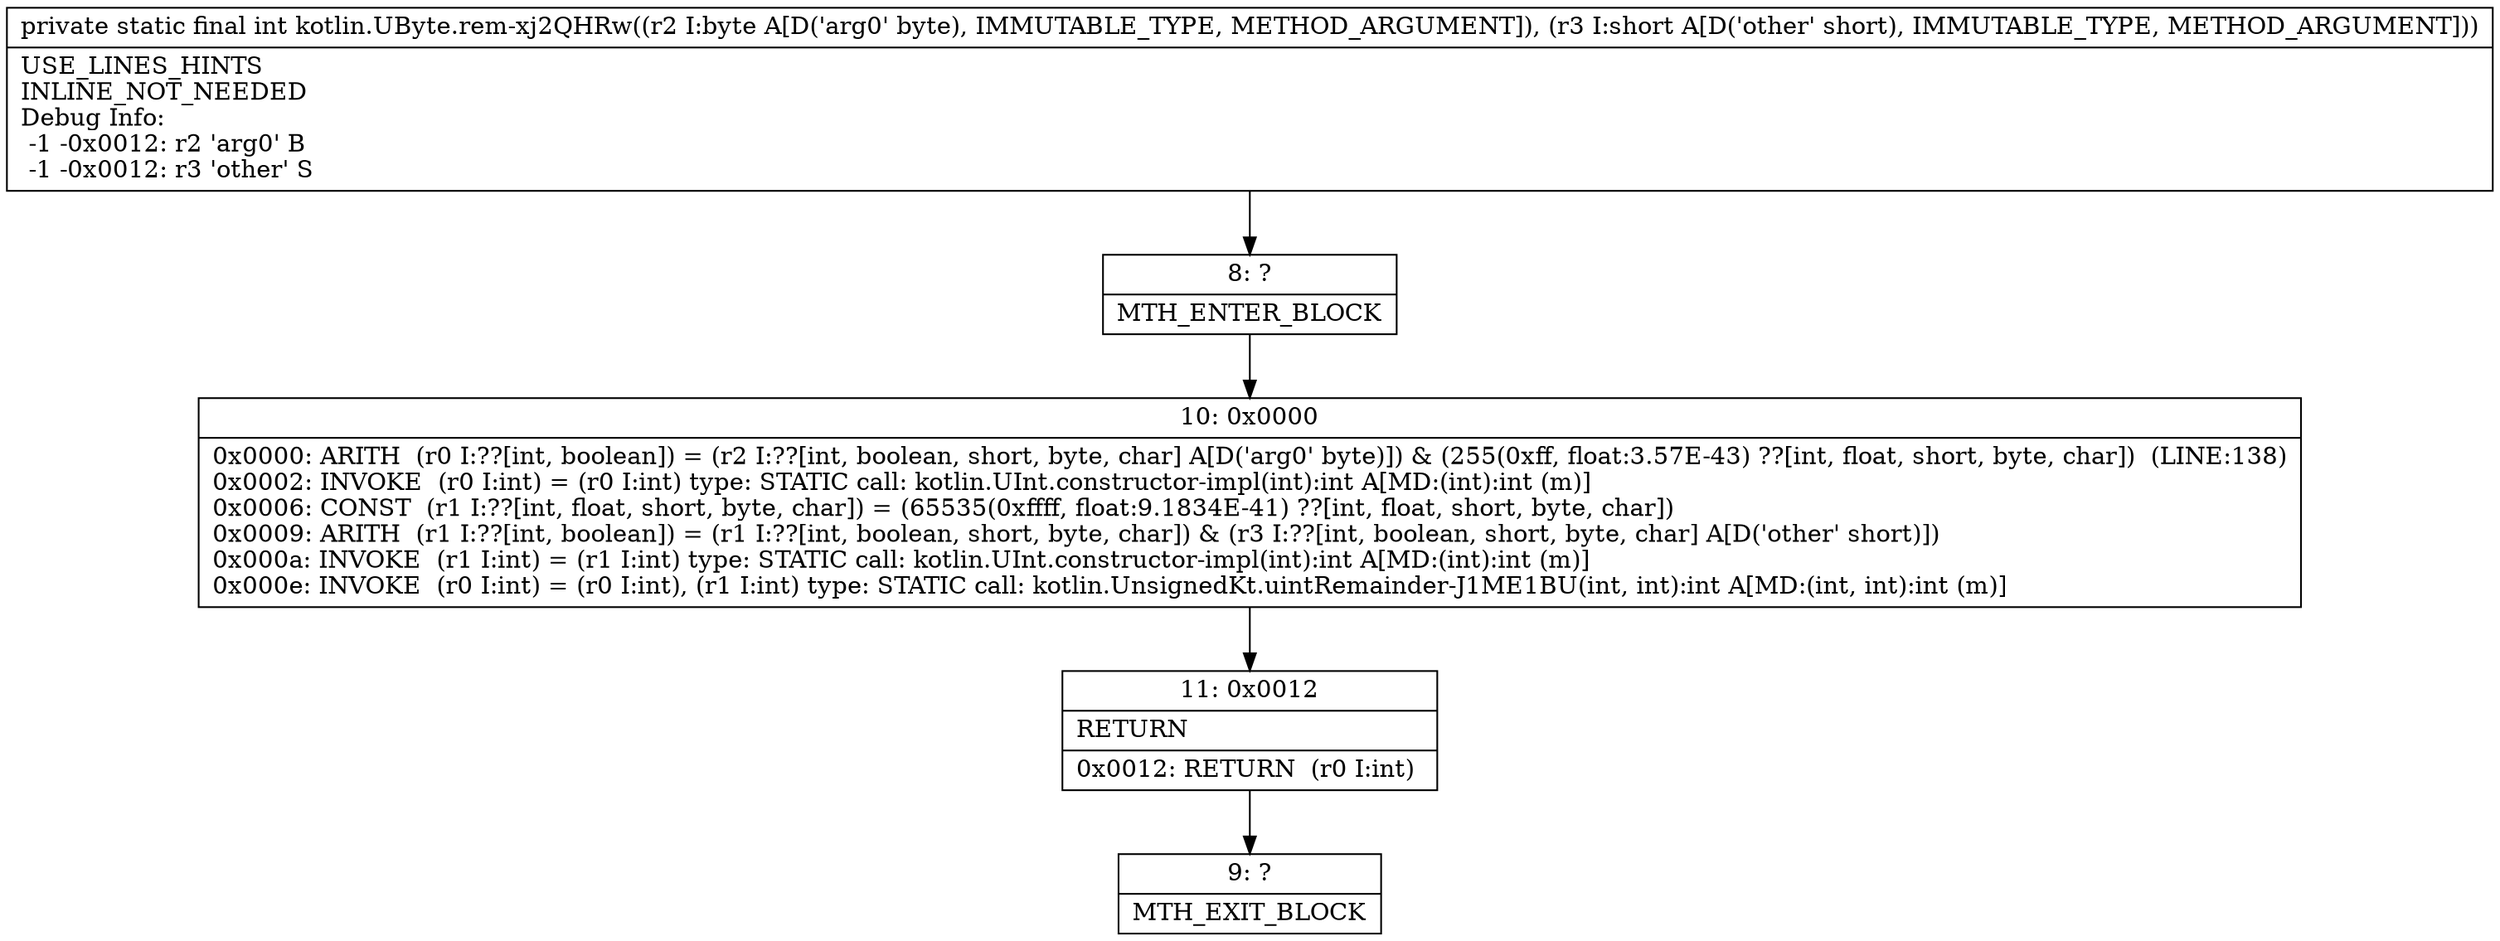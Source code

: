 digraph "CFG forkotlin.UByte.rem\-xj2QHRw(BS)I" {
Node_8 [shape=record,label="{8\:\ ?|MTH_ENTER_BLOCK\l}"];
Node_10 [shape=record,label="{10\:\ 0x0000|0x0000: ARITH  (r0 I:??[int, boolean]) = (r2 I:??[int, boolean, short, byte, char] A[D('arg0' byte)]) & (255(0xff, float:3.57E\-43) ??[int, float, short, byte, char])  (LINE:138)\l0x0002: INVOKE  (r0 I:int) = (r0 I:int) type: STATIC call: kotlin.UInt.constructor\-impl(int):int A[MD:(int):int (m)]\l0x0006: CONST  (r1 I:??[int, float, short, byte, char]) = (65535(0xffff, float:9.1834E\-41) ??[int, float, short, byte, char]) \l0x0009: ARITH  (r1 I:??[int, boolean]) = (r1 I:??[int, boolean, short, byte, char]) & (r3 I:??[int, boolean, short, byte, char] A[D('other' short)]) \l0x000a: INVOKE  (r1 I:int) = (r1 I:int) type: STATIC call: kotlin.UInt.constructor\-impl(int):int A[MD:(int):int (m)]\l0x000e: INVOKE  (r0 I:int) = (r0 I:int), (r1 I:int) type: STATIC call: kotlin.UnsignedKt.uintRemainder\-J1ME1BU(int, int):int A[MD:(int, int):int (m)]\l}"];
Node_11 [shape=record,label="{11\:\ 0x0012|RETURN\l|0x0012: RETURN  (r0 I:int) \l}"];
Node_9 [shape=record,label="{9\:\ ?|MTH_EXIT_BLOCK\l}"];
MethodNode[shape=record,label="{private static final int kotlin.UByte.rem\-xj2QHRw((r2 I:byte A[D('arg0' byte), IMMUTABLE_TYPE, METHOD_ARGUMENT]), (r3 I:short A[D('other' short), IMMUTABLE_TYPE, METHOD_ARGUMENT]))  | USE_LINES_HINTS\lINLINE_NOT_NEEDED\lDebug Info:\l  \-1 \-0x0012: r2 'arg0' B\l  \-1 \-0x0012: r3 'other' S\l}"];
MethodNode -> Node_8;Node_8 -> Node_10;
Node_10 -> Node_11;
Node_11 -> Node_9;
}

